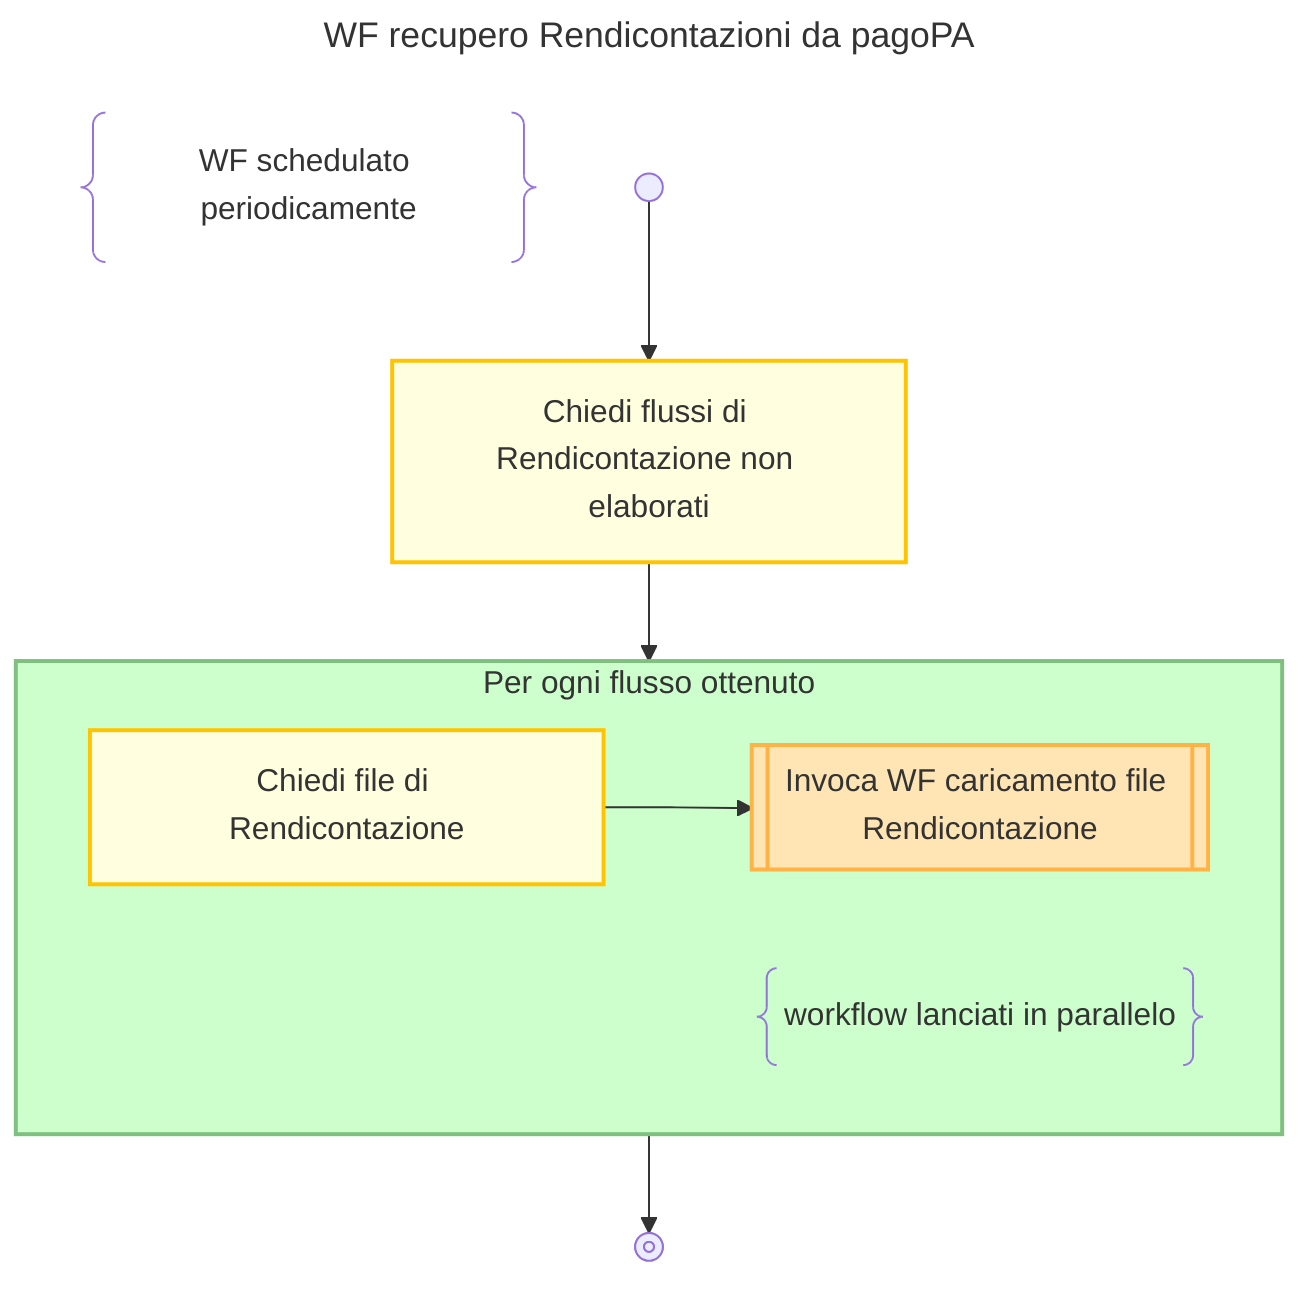 ---
title: WF recupero Rendicontazioni da pagoPA
---
flowchart TD
    DESCRIPTION@{ shape: braces, label: "WF schedulato periodicamente" }

    START@{shape: start} --> FETCH_LIST:::activity@{label: "Chiedi flussi di Rendicontazione non elaborati"}

    FETCH_LIST --> LOOP

    subgraph LOOP["Per ogni flusso ottenuto"]
        FETCH_FILE:::activity@{label: "Chiedi file di Rendicontazione"} --> INVOKE_WF:::child-workflow@{shape: subproc, label: "Invoca WF caricamento file Rendicontazione"}

        NOTE@{ shape: braces, label: "workflow lanciati in parallelo" }
    end

    LOOP --> END@{shape: stop}
    class LOOP loop

    classDef activity fill:#FFFFE0, stroke:#ffc300, stroke-width:2px;
    classDef loop fill:#CCFFCC, stroke:#7FBF7F, stroke-width:2px, padding-bottom: 5px;
    classDef child-workflow fill:#FFE5B4, stroke:#FFB347, stroke-width:2px